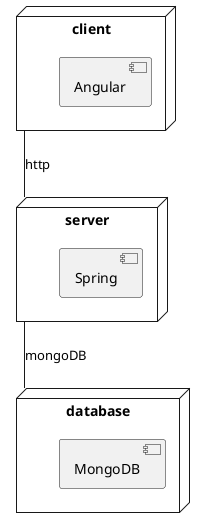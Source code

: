 @startuml deployView

node client { 
    component Angular
}

node server {
    component Spring
}

node database {
    component MongoDB
}

client -down- server: http
server -down- database: mongoDB
@enduml

@startuml usecase_design
package frontend <<angular:11>>{
    boundary XTemplate <<HTML>>
    boundary XComponent <<TypeScript>>
    boundary XStyle <<CSS>>
    control XService <<TypeScript>>
    entity HTTPService
    entity XDto <<java>>
}
XComponent --left-> XTemplate
XTemplate --down-> XStyle
XComponent --down-> XService
XComponent --down-> XDto
XService o--down- HTTPService
XService --down-> XDto

package analysis{
    boundary XView
    control XController
    entity XModel 
}

XView -down-> XController
XView -down-> XModel
XController -down-> XModel

package backend <<spring-boot:2.4.5>>{
    control "XService - java" as XServiceJava
    control "XResource - java" as XResourceJava
    entity "XRepository - java" as XRepositoryJava
    entity "XEntity - java" as XEntityJava
    entity "XDto - java" as XDtoJava
    entity "XModel - java" as XModelJava
}

XServiceJava --down-> XRepositoryJava
XServiceJava --down-> XModelJava
XRepositoryJava --down-> XEntityJava
XRepositoryJava --down-> XModelJava
XResourceJava --down-> XDtoJava
XResourceJava --down-> XServiceJava
XResourceJava --down-> XModelJava
XDtoJava --down-> XModelJava
XEntityJava --down-> XModelJava

XComponent ...up.> XView : <<trace>>
XTemplate ...up.> XView : <<trace>>
XStyle ...up.> XView : <<trace>>
XService ...up.> XController : <<trace>>
XDto ...up.> XModel : <<trace>>
XDto ...down.> XDtoJava : <<trace>>
XRepositoryJava ...up.> XModel : <<trace>>
XResourceJava ...up.>  XModel : <<trace>>
XServiceJava ...up.>  XModel : <<trace>>
XDtoJava ...up.>  XModel : <<trace>>
XEntityJava ...up.>  XModel : <<trace>>
XService ...down.>  XResourceJava : <<trace>>
XModelJava ...up.>  XModel : <<trace>>
@enduml